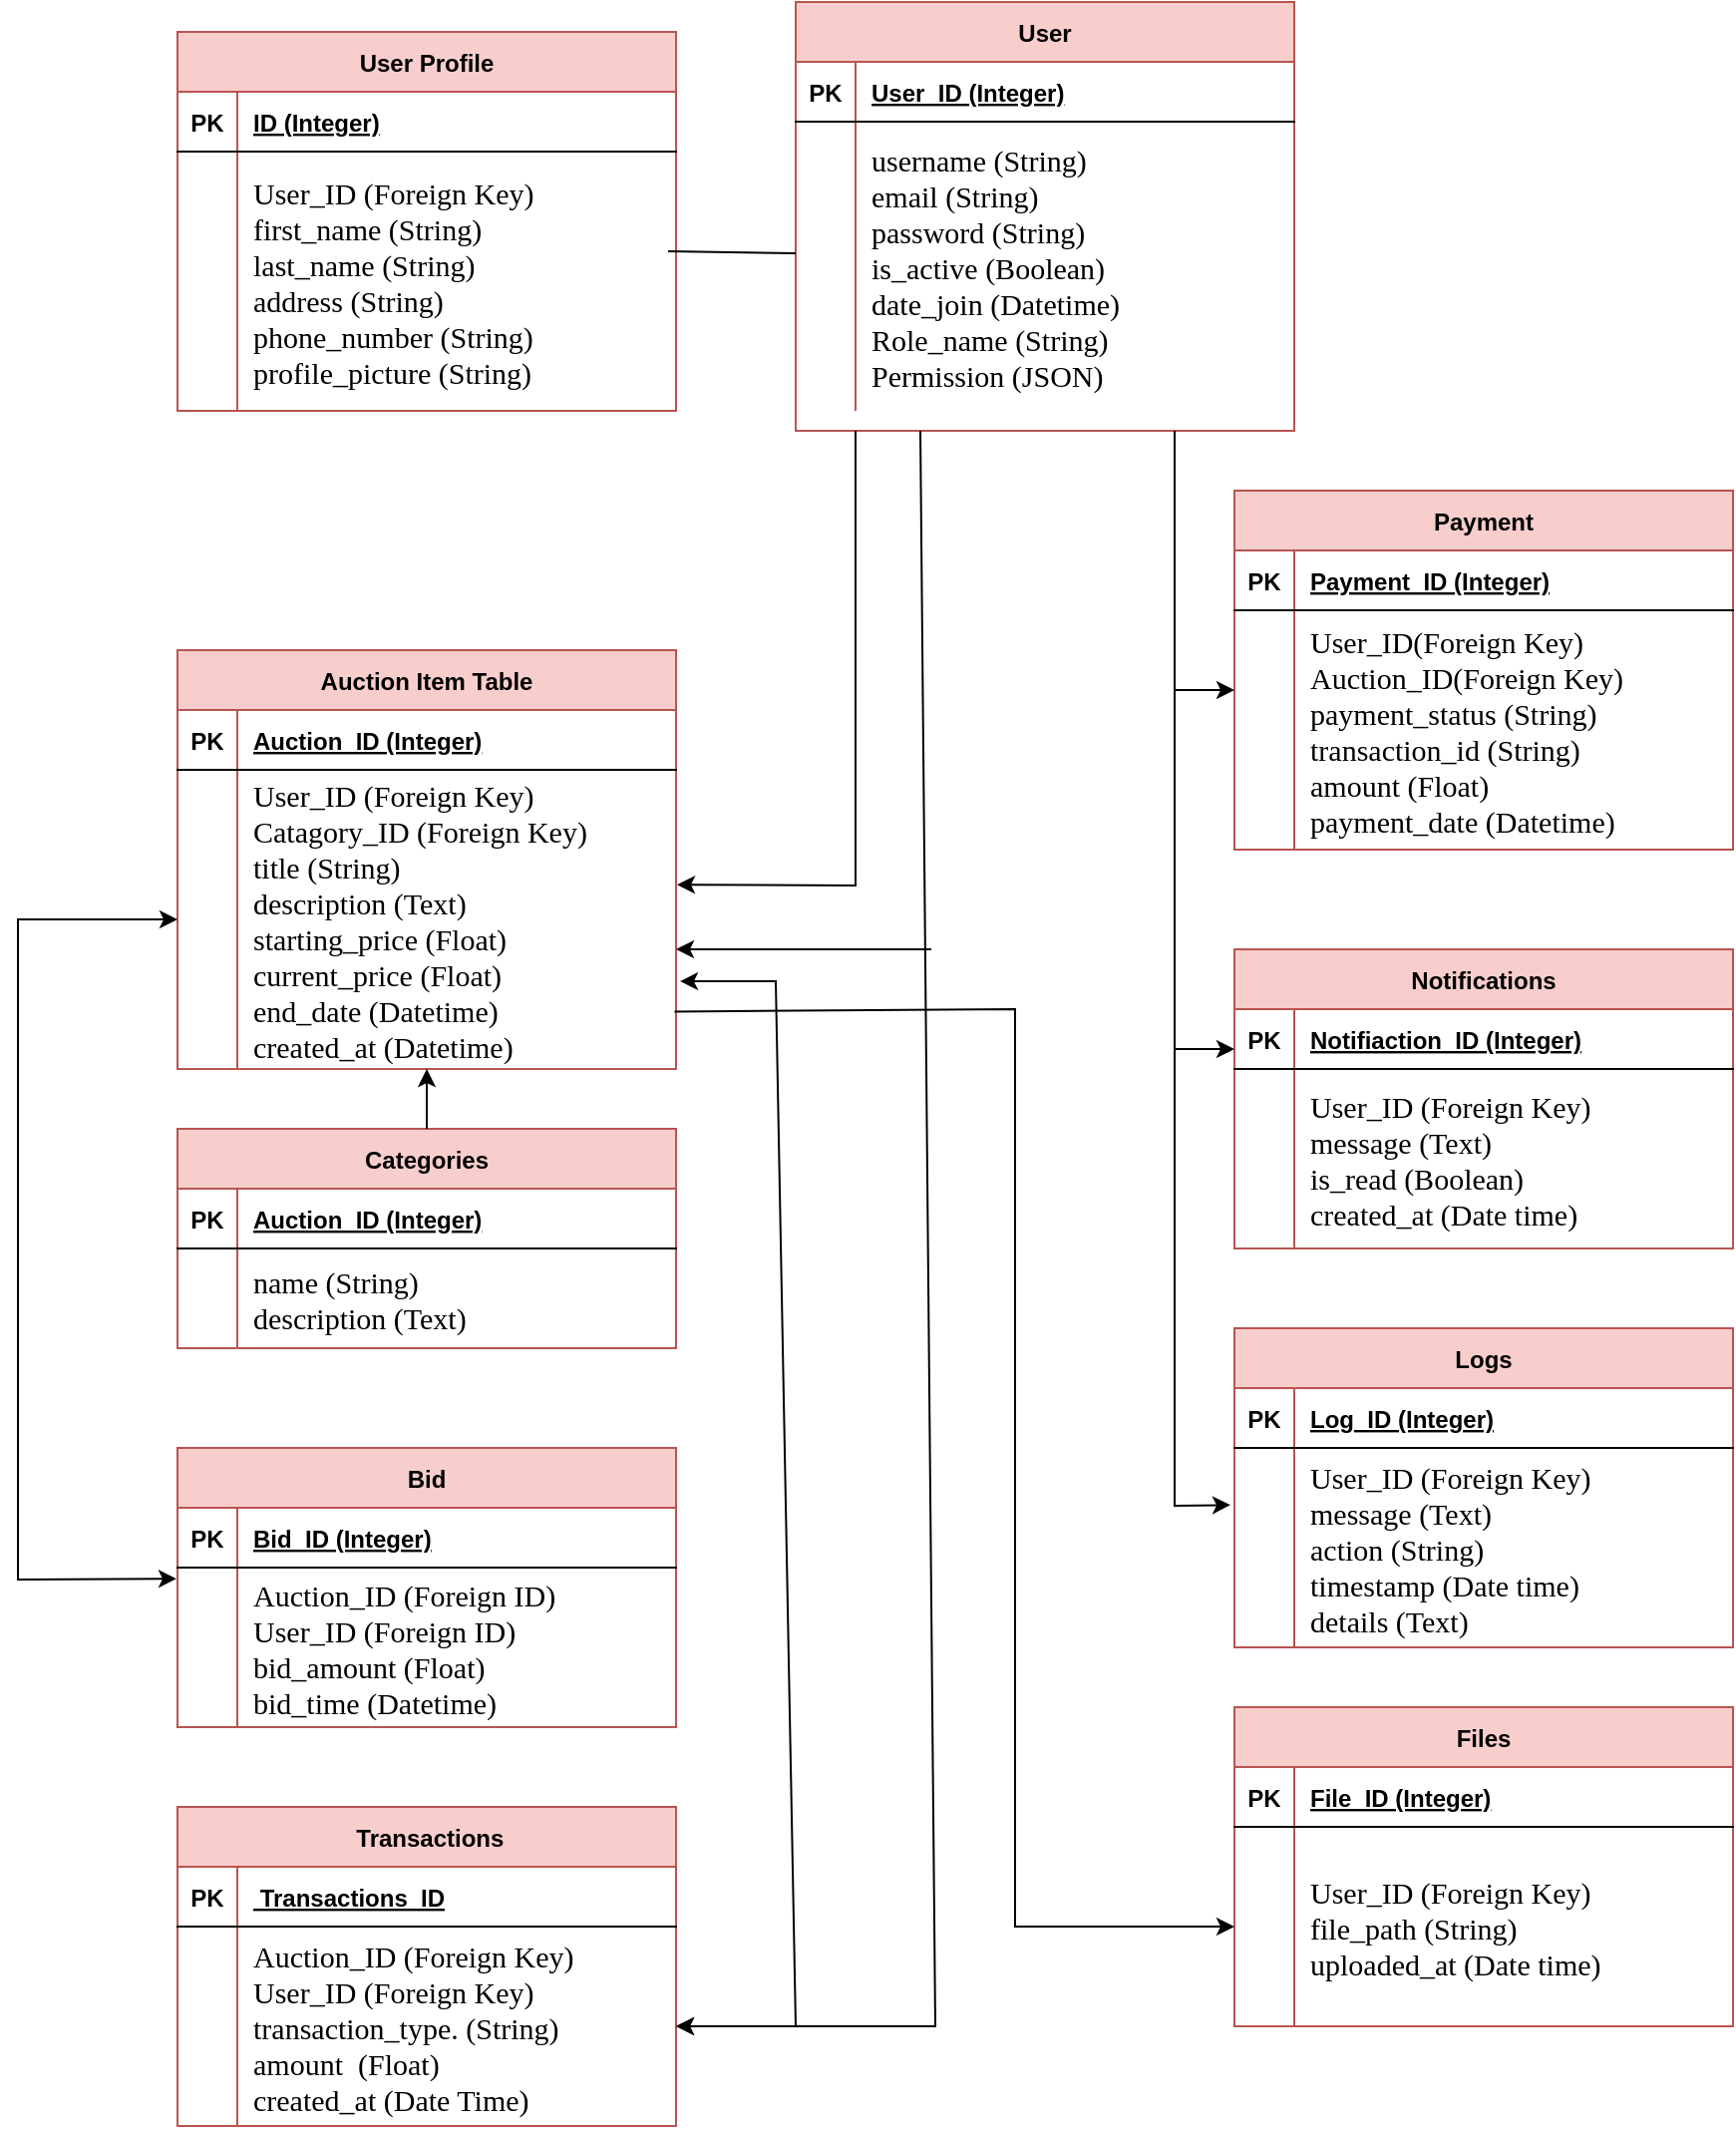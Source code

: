<mxfile version="25.0.3">
  <diagram id="R2lEEEUBdFMjLlhIrx00" name="Page-1">
    <mxGraphModel dx="1730" dy="468" grid="1" gridSize="10" guides="1" tooltips="1" connect="1" arrows="1" fold="1" page="1" pageScale="1" pageWidth="850" pageHeight="1100" math="0" shadow="0" extFonts="Permanent Marker^https://fonts.googleapis.com/css?family=Permanent+Marker">
      <root>
        <mxCell id="0" />
        <mxCell id="1" parent="0" />
        <mxCell id="C-vyLk0tnHw3VtMMgP7b-23" value="User" style="shape=table;startSize=30;container=1;collapsible=1;childLayout=tableLayout;fixedRows=1;rowLines=0;fontStyle=1;align=center;resizeLast=1;labelBackgroundColor=none;fillColor=#f8cecc;strokeColor=#b85450;" parent="1" vertex="1">
          <mxGeometry x="290" y="35" width="250" height="215" as="geometry" />
        </mxCell>
        <mxCell id="C-vyLk0tnHw3VtMMgP7b-24" value="" style="shape=partialRectangle;collapsible=0;dropTarget=0;pointerEvents=0;fillColor=none;points=[[0,0.5],[1,0.5]];portConstraint=eastwest;top=0;left=0;right=0;bottom=1;" parent="C-vyLk0tnHw3VtMMgP7b-23" vertex="1">
          <mxGeometry y="30" width="250" height="30" as="geometry" />
        </mxCell>
        <mxCell id="C-vyLk0tnHw3VtMMgP7b-25" value="PK" style="shape=partialRectangle;overflow=hidden;connectable=0;fillColor=none;top=0;left=0;bottom=0;right=0;fontStyle=1;" parent="C-vyLk0tnHw3VtMMgP7b-24" vertex="1">
          <mxGeometry width="30" height="30" as="geometry">
            <mxRectangle width="30" height="30" as="alternateBounds" />
          </mxGeometry>
        </mxCell>
        <mxCell id="C-vyLk0tnHw3VtMMgP7b-26" value="User_ID (Integer)" style="shape=partialRectangle;overflow=hidden;connectable=0;fillColor=none;top=0;left=0;bottom=0;right=0;align=left;spacingLeft=6;fontStyle=5;" parent="C-vyLk0tnHw3VtMMgP7b-24" vertex="1">
          <mxGeometry x="30" width="220" height="30" as="geometry">
            <mxRectangle width="220" height="30" as="alternateBounds" />
          </mxGeometry>
        </mxCell>
        <mxCell id="C-vyLk0tnHw3VtMMgP7b-27" value="" style="shape=partialRectangle;collapsible=0;dropTarget=0;pointerEvents=0;fillColor=none;points=[[0,0.5],[1,0.5]];portConstraint=eastwest;top=0;left=0;right=0;bottom=0;" parent="C-vyLk0tnHw3VtMMgP7b-23" vertex="1">
          <mxGeometry y="60" width="250" height="145" as="geometry" />
        </mxCell>
        <mxCell id="C-vyLk0tnHw3VtMMgP7b-28" value="" style="shape=partialRectangle;overflow=hidden;connectable=0;fillColor=none;top=0;left=0;bottom=0;right=0;" parent="C-vyLk0tnHw3VtMMgP7b-27" vertex="1">
          <mxGeometry width="30" height="145" as="geometry">
            <mxRectangle width="30" height="145" as="alternateBounds" />
          </mxGeometry>
        </mxCell>
        <mxCell id="C-vyLk0tnHw3VtMMgP7b-29" value="username (String)&#xa;email (String)&#xa;password (String)&#xa;is_active (Boolean)&#xa;date_join (Datetime)&#xa;Role_name (String)&#xa;Permission (JSON)" style="shape=partialRectangle;overflow=hidden;connectable=0;fillColor=none;top=0;left=0;bottom=0;right=0;align=left;spacingLeft=6;fontFamily=Times New Roman;fontSize=15;" parent="C-vyLk0tnHw3VtMMgP7b-27" vertex="1">
          <mxGeometry x="30" width="220" height="145" as="geometry">
            <mxRectangle width="220" height="145" as="alternateBounds" />
          </mxGeometry>
        </mxCell>
        <mxCell id="zEQbieZbEumOUU0OMlaT-9" value="User Profile" style="shape=table;startSize=30;container=1;collapsible=1;childLayout=tableLayout;fixedRows=1;rowLines=0;fontStyle=1;align=center;resizeLast=1;fillColor=#f8cecc;strokeColor=#b85450;" parent="1" vertex="1">
          <mxGeometry x="-20" y="50" width="250" height="190" as="geometry" />
        </mxCell>
        <mxCell id="zEQbieZbEumOUU0OMlaT-10" value="" style="shape=partialRectangle;collapsible=0;dropTarget=0;pointerEvents=0;fillColor=none;points=[[0,0.5],[1,0.5]];portConstraint=eastwest;top=0;left=0;right=0;bottom=1;" parent="zEQbieZbEumOUU0OMlaT-9" vertex="1">
          <mxGeometry y="30" width="250" height="30" as="geometry" />
        </mxCell>
        <mxCell id="zEQbieZbEumOUU0OMlaT-11" value="PK" style="shape=partialRectangle;overflow=hidden;connectable=0;fillColor=none;top=0;left=0;bottom=0;right=0;fontStyle=1;" parent="zEQbieZbEumOUU0OMlaT-10" vertex="1">
          <mxGeometry width="30" height="30" as="geometry">
            <mxRectangle width="30" height="30" as="alternateBounds" />
          </mxGeometry>
        </mxCell>
        <mxCell id="zEQbieZbEumOUU0OMlaT-12" value="ID (Integer)" style="shape=partialRectangle;overflow=hidden;connectable=0;fillColor=none;top=0;left=0;bottom=0;right=0;align=left;spacingLeft=6;fontStyle=5;" parent="zEQbieZbEumOUU0OMlaT-10" vertex="1">
          <mxGeometry x="30" width="220" height="30" as="geometry">
            <mxRectangle width="220" height="30" as="alternateBounds" />
          </mxGeometry>
        </mxCell>
        <mxCell id="zEQbieZbEumOUU0OMlaT-13" value="" style="shape=partialRectangle;collapsible=0;dropTarget=0;pointerEvents=0;fillColor=none;points=[[0,0.5],[1,0.5]];portConstraint=eastwest;top=0;left=0;right=0;bottom=0;" parent="zEQbieZbEumOUU0OMlaT-9" vertex="1">
          <mxGeometry y="60" width="250" height="130" as="geometry" />
        </mxCell>
        <mxCell id="zEQbieZbEumOUU0OMlaT-14" value="" style="shape=partialRectangle;overflow=hidden;connectable=0;fillColor=none;top=0;left=0;bottom=0;right=0;" parent="zEQbieZbEumOUU0OMlaT-13" vertex="1">
          <mxGeometry width="30" height="130" as="geometry">
            <mxRectangle width="30" height="130" as="alternateBounds" />
          </mxGeometry>
        </mxCell>
        <mxCell id="zEQbieZbEumOUU0OMlaT-15" value="User_ID (Foreign Key)&#xa;first_name (String)&#xa;last_name (String)&#xa;address (String)&#xa;phone_number (String)&#xa;profile_picture (String)" style="shape=partialRectangle;overflow=hidden;connectable=0;fillColor=none;top=0;left=0;bottom=0;right=0;align=left;spacingLeft=6;fontFamily=Times New Roman;fontSize=15;labelBackgroundColor=default;" parent="zEQbieZbEumOUU0OMlaT-13" vertex="1">
          <mxGeometry x="30" width="220" height="130" as="geometry">
            <mxRectangle width="220" height="130" as="alternateBounds" />
          </mxGeometry>
        </mxCell>
        <mxCell id="zEQbieZbEumOUU0OMlaT-16" value="Bid" style="shape=table;startSize=30;container=1;collapsible=1;childLayout=tableLayout;fixedRows=1;rowLines=0;fontStyle=1;align=center;resizeLast=1;fillColor=#f8cecc;strokeColor=#b85450;" parent="1" vertex="1">
          <mxGeometry x="-20" y="760" width="250" height="140" as="geometry" />
        </mxCell>
        <mxCell id="zEQbieZbEumOUU0OMlaT-17" value="" style="shape=partialRectangle;collapsible=0;dropTarget=0;pointerEvents=0;fillColor=none;points=[[0,0.5],[1,0.5]];portConstraint=eastwest;top=0;left=0;right=0;bottom=1;" parent="zEQbieZbEumOUU0OMlaT-16" vertex="1">
          <mxGeometry y="30" width="250" height="30" as="geometry" />
        </mxCell>
        <mxCell id="zEQbieZbEumOUU0OMlaT-18" value="PK" style="shape=partialRectangle;overflow=hidden;connectable=0;fillColor=none;top=0;left=0;bottom=0;right=0;fontStyle=1;" parent="zEQbieZbEumOUU0OMlaT-17" vertex="1">
          <mxGeometry width="30" height="30" as="geometry">
            <mxRectangle width="30" height="30" as="alternateBounds" />
          </mxGeometry>
        </mxCell>
        <mxCell id="zEQbieZbEumOUU0OMlaT-19" value="Bid_ID (Integer)" style="shape=partialRectangle;overflow=hidden;connectable=0;fillColor=none;top=0;left=0;bottom=0;right=0;align=left;spacingLeft=6;fontStyle=5;" parent="zEQbieZbEumOUU0OMlaT-17" vertex="1">
          <mxGeometry x="30" width="220" height="30" as="geometry">
            <mxRectangle width="220" height="30" as="alternateBounds" />
          </mxGeometry>
        </mxCell>
        <mxCell id="zEQbieZbEumOUU0OMlaT-20" value="" style="shape=partialRectangle;collapsible=0;dropTarget=0;pointerEvents=0;fillColor=none;points=[[0,0.5],[1,0.5]];portConstraint=eastwest;top=0;left=0;right=0;bottom=0;" parent="zEQbieZbEumOUU0OMlaT-16" vertex="1">
          <mxGeometry y="60" width="250" height="80" as="geometry" />
        </mxCell>
        <mxCell id="zEQbieZbEumOUU0OMlaT-21" value="" style="shape=partialRectangle;overflow=hidden;connectable=0;fillColor=none;top=0;left=0;bottom=0;right=0;" parent="zEQbieZbEumOUU0OMlaT-20" vertex="1">
          <mxGeometry width="30" height="80" as="geometry">
            <mxRectangle width="30" height="80" as="alternateBounds" />
          </mxGeometry>
        </mxCell>
        <mxCell id="zEQbieZbEumOUU0OMlaT-22" value="Auction_ID (Foreign ID)&#xa;User_ID (Foreign ID)&#xa;bid_amount (Float)&#xa;bid_time (Datetime)" style="shape=partialRectangle;overflow=hidden;connectable=0;fillColor=none;top=0;left=0;bottom=0;right=0;align=left;spacingLeft=6;fontFamily=Times New Roman;fontSize=15;" parent="zEQbieZbEumOUU0OMlaT-20" vertex="1">
          <mxGeometry x="30" width="220" height="80" as="geometry">
            <mxRectangle width="220" height="80" as="alternateBounds" />
          </mxGeometry>
        </mxCell>
        <mxCell id="zEQbieZbEumOUU0OMlaT-23" value="Categories" style="shape=table;startSize=30;container=1;collapsible=1;childLayout=tableLayout;fixedRows=1;rowLines=0;fontStyle=1;align=center;resizeLast=1;fillColor=#f8cecc;strokeColor=#b85450;" parent="1" vertex="1">
          <mxGeometry x="-20" y="600" width="250" height="110" as="geometry" />
        </mxCell>
        <mxCell id="zEQbieZbEumOUU0OMlaT-24" value="" style="shape=partialRectangle;collapsible=0;dropTarget=0;pointerEvents=0;fillColor=none;points=[[0,0.5],[1,0.5]];portConstraint=eastwest;top=0;left=0;right=0;bottom=1;" parent="zEQbieZbEumOUU0OMlaT-23" vertex="1">
          <mxGeometry y="30" width="250" height="30" as="geometry" />
        </mxCell>
        <mxCell id="zEQbieZbEumOUU0OMlaT-25" value="PK" style="shape=partialRectangle;overflow=hidden;connectable=0;fillColor=none;top=0;left=0;bottom=0;right=0;fontStyle=1;" parent="zEQbieZbEumOUU0OMlaT-24" vertex="1">
          <mxGeometry width="30" height="30" as="geometry">
            <mxRectangle width="30" height="30" as="alternateBounds" />
          </mxGeometry>
        </mxCell>
        <mxCell id="zEQbieZbEumOUU0OMlaT-26" value="Auction_ID (Integer)" style="shape=partialRectangle;overflow=hidden;connectable=0;fillColor=none;top=0;left=0;bottom=0;right=0;align=left;spacingLeft=6;fontStyle=5;" parent="zEQbieZbEumOUU0OMlaT-24" vertex="1">
          <mxGeometry x="30" width="220" height="30" as="geometry">
            <mxRectangle width="220" height="30" as="alternateBounds" />
          </mxGeometry>
        </mxCell>
        <mxCell id="zEQbieZbEumOUU0OMlaT-27" value="" style="shape=partialRectangle;collapsible=0;dropTarget=0;pointerEvents=0;fillColor=none;points=[[0,0.5],[1,0.5]];portConstraint=eastwest;top=0;left=0;right=0;bottom=0;" parent="zEQbieZbEumOUU0OMlaT-23" vertex="1">
          <mxGeometry y="60" width="250" height="50" as="geometry" />
        </mxCell>
        <mxCell id="zEQbieZbEumOUU0OMlaT-28" value="" style="shape=partialRectangle;overflow=hidden;connectable=0;fillColor=none;top=0;left=0;bottom=0;right=0;" parent="zEQbieZbEumOUU0OMlaT-27" vertex="1">
          <mxGeometry width="30" height="50" as="geometry">
            <mxRectangle width="30" height="50" as="alternateBounds" />
          </mxGeometry>
        </mxCell>
        <mxCell id="zEQbieZbEumOUU0OMlaT-29" value="name (String)&#xa;description (Text)" style="shape=partialRectangle;overflow=hidden;connectable=0;fillColor=none;top=0;left=0;bottom=0;right=0;align=left;spacingLeft=6;fontFamily=Times New Roman;fontSize=15;" parent="zEQbieZbEumOUU0OMlaT-27" vertex="1">
          <mxGeometry x="30" width="220" height="50" as="geometry">
            <mxRectangle width="220" height="50" as="alternateBounds" />
          </mxGeometry>
        </mxCell>
        <mxCell id="zEQbieZbEumOUU0OMlaT-30" value="Auction Item Table" style="shape=table;startSize=30;container=1;collapsible=1;childLayout=tableLayout;fixedRows=1;rowLines=0;fontStyle=1;align=center;resizeLast=1;fillColor=#f8cecc;strokeColor=#b85450;" parent="1" vertex="1">
          <mxGeometry x="-20" y="360" width="250" height="210" as="geometry" />
        </mxCell>
        <mxCell id="zEQbieZbEumOUU0OMlaT-31" value="" style="shape=partialRectangle;collapsible=0;dropTarget=0;pointerEvents=0;fillColor=none;points=[[0,0.5],[1,0.5]];portConstraint=eastwest;top=0;left=0;right=0;bottom=1;" parent="zEQbieZbEumOUU0OMlaT-30" vertex="1">
          <mxGeometry y="30" width="250" height="30" as="geometry" />
        </mxCell>
        <mxCell id="zEQbieZbEumOUU0OMlaT-32" value="PK" style="shape=partialRectangle;overflow=hidden;connectable=0;fillColor=none;top=0;left=0;bottom=0;right=0;fontStyle=1;" parent="zEQbieZbEumOUU0OMlaT-31" vertex="1">
          <mxGeometry width="30" height="30" as="geometry">
            <mxRectangle width="30" height="30" as="alternateBounds" />
          </mxGeometry>
        </mxCell>
        <mxCell id="zEQbieZbEumOUU0OMlaT-33" value="Auction_ID (Integer)" style="shape=partialRectangle;overflow=hidden;connectable=0;fillColor=none;top=0;left=0;bottom=0;right=0;align=left;spacingLeft=6;fontStyle=5;" parent="zEQbieZbEumOUU0OMlaT-31" vertex="1">
          <mxGeometry x="30" width="220" height="30" as="geometry">
            <mxRectangle width="220" height="30" as="alternateBounds" />
          </mxGeometry>
        </mxCell>
        <mxCell id="zEQbieZbEumOUU0OMlaT-34" value="" style="shape=partialRectangle;collapsible=0;dropTarget=0;pointerEvents=0;fillColor=none;points=[[0,0.5],[1,0.5]];portConstraint=eastwest;top=0;left=0;right=0;bottom=0;" parent="zEQbieZbEumOUU0OMlaT-30" vertex="1">
          <mxGeometry y="60" width="250" height="150" as="geometry" />
        </mxCell>
        <mxCell id="zEQbieZbEumOUU0OMlaT-35" value="" style="shape=partialRectangle;overflow=hidden;connectable=0;fillColor=none;top=0;left=0;bottom=0;right=0;" parent="zEQbieZbEumOUU0OMlaT-34" vertex="1">
          <mxGeometry width="30" height="150" as="geometry">
            <mxRectangle width="30" height="150" as="alternateBounds" />
          </mxGeometry>
        </mxCell>
        <mxCell id="zEQbieZbEumOUU0OMlaT-36" value="User_ID (Foreign Key)&#xa;Catagory_ID (Foreign Key)&#xa;title (String)&#xa;description (Text)&#xa;starting_price (Float)&#xa;current_price (Float)&#xa;end_date (Datetime)&#xa;created_at (Datetime)" style="shape=partialRectangle;overflow=hidden;connectable=0;fillColor=none;top=0;left=0;bottom=0;right=0;align=left;spacingLeft=6;fontFamily=Times New Roman;fontSize=15;" parent="zEQbieZbEumOUU0OMlaT-34" vertex="1">
          <mxGeometry x="30" width="220" height="150" as="geometry">
            <mxRectangle width="220" height="150" as="alternateBounds" />
          </mxGeometry>
        </mxCell>
        <mxCell id="zEQbieZbEumOUU0OMlaT-37" value="Payment" style="shape=table;startSize=30;container=1;collapsible=1;childLayout=tableLayout;fixedRows=1;rowLines=0;fontStyle=1;align=center;resizeLast=1;fillColor=#f8cecc;strokeColor=#b85450;" parent="1" vertex="1">
          <mxGeometry x="510" y="280" width="250" height="180" as="geometry" />
        </mxCell>
        <mxCell id="zEQbieZbEumOUU0OMlaT-38" value="" style="shape=partialRectangle;collapsible=0;dropTarget=0;pointerEvents=0;fillColor=none;points=[[0,0.5],[1,0.5]];portConstraint=eastwest;top=0;left=0;right=0;bottom=1;" parent="zEQbieZbEumOUU0OMlaT-37" vertex="1">
          <mxGeometry y="30" width="250" height="30" as="geometry" />
        </mxCell>
        <mxCell id="zEQbieZbEumOUU0OMlaT-39" value="PK" style="shape=partialRectangle;overflow=hidden;connectable=0;fillColor=none;top=0;left=0;bottom=0;right=0;fontStyle=1;" parent="zEQbieZbEumOUU0OMlaT-38" vertex="1">
          <mxGeometry width="30" height="30" as="geometry">
            <mxRectangle width="30" height="30" as="alternateBounds" />
          </mxGeometry>
        </mxCell>
        <mxCell id="zEQbieZbEumOUU0OMlaT-40" value="Payment_ID (Integer)" style="shape=partialRectangle;overflow=hidden;connectable=0;fillColor=none;top=0;left=0;bottom=0;right=0;align=left;spacingLeft=6;fontStyle=5;" parent="zEQbieZbEumOUU0OMlaT-38" vertex="1">
          <mxGeometry x="30" width="220" height="30" as="geometry">
            <mxRectangle width="220" height="30" as="alternateBounds" />
          </mxGeometry>
        </mxCell>
        <mxCell id="zEQbieZbEumOUU0OMlaT-41" value="" style="shape=partialRectangle;collapsible=0;dropTarget=0;pointerEvents=0;fillColor=none;points=[[0,0.5],[1,0.5]];portConstraint=eastwest;top=0;left=0;right=0;bottom=0;" parent="zEQbieZbEumOUU0OMlaT-37" vertex="1">
          <mxGeometry y="60" width="250" height="120" as="geometry" />
        </mxCell>
        <mxCell id="zEQbieZbEumOUU0OMlaT-42" value="" style="shape=partialRectangle;overflow=hidden;connectable=0;fillColor=none;top=0;left=0;bottom=0;right=0;" parent="zEQbieZbEumOUU0OMlaT-41" vertex="1">
          <mxGeometry width="30" height="120" as="geometry">
            <mxRectangle width="30" height="120" as="alternateBounds" />
          </mxGeometry>
        </mxCell>
        <mxCell id="zEQbieZbEumOUU0OMlaT-43" value="User_ID(Foreign Key)&#xa;Auction_ID(Foreign Key)&#xa;payment_status (String)&#xa;transaction_id (String)&#xa;amount (Float)&#xa;payment_date (Datetime)" style="shape=partialRectangle;overflow=hidden;connectable=0;fillColor=none;top=0;left=0;bottom=0;right=0;align=left;spacingLeft=6;fontFamily=Times New Roman;fontSize=15;" parent="zEQbieZbEumOUU0OMlaT-41" vertex="1">
          <mxGeometry x="30" width="220" height="120" as="geometry">
            <mxRectangle width="220" height="120" as="alternateBounds" />
          </mxGeometry>
        </mxCell>
        <mxCell id="zEQbieZbEumOUU0OMlaT-44" value="Notifications" style="shape=table;startSize=30;container=1;collapsible=1;childLayout=tableLayout;fixedRows=1;rowLines=0;fontStyle=1;align=center;resizeLast=1;fillColor=#f8cecc;strokeColor=#b85450;" parent="1" vertex="1">
          <mxGeometry x="510" y="510" width="250" height="150" as="geometry" />
        </mxCell>
        <mxCell id="zEQbieZbEumOUU0OMlaT-45" value="" style="shape=partialRectangle;collapsible=0;dropTarget=0;pointerEvents=0;fillColor=none;points=[[0,0.5],[1,0.5]];portConstraint=eastwest;top=0;left=0;right=0;bottom=1;" parent="zEQbieZbEumOUU0OMlaT-44" vertex="1">
          <mxGeometry y="30" width="250" height="30" as="geometry" />
        </mxCell>
        <mxCell id="zEQbieZbEumOUU0OMlaT-46" value="PK" style="shape=partialRectangle;overflow=hidden;connectable=0;fillColor=none;top=0;left=0;bottom=0;right=0;fontStyle=1;" parent="zEQbieZbEumOUU0OMlaT-45" vertex="1">
          <mxGeometry width="30" height="30" as="geometry">
            <mxRectangle width="30" height="30" as="alternateBounds" />
          </mxGeometry>
        </mxCell>
        <mxCell id="zEQbieZbEumOUU0OMlaT-47" value="Notifiaction_ID (Integer)" style="shape=partialRectangle;overflow=hidden;connectable=0;fillColor=none;top=0;left=0;bottom=0;right=0;align=left;spacingLeft=6;fontStyle=5;" parent="zEQbieZbEumOUU0OMlaT-45" vertex="1">
          <mxGeometry x="30" width="220" height="30" as="geometry">
            <mxRectangle width="220" height="30" as="alternateBounds" />
          </mxGeometry>
        </mxCell>
        <mxCell id="zEQbieZbEumOUU0OMlaT-48" value="" style="shape=partialRectangle;collapsible=0;dropTarget=0;pointerEvents=0;fillColor=none;points=[[0,0.5],[1,0.5]];portConstraint=eastwest;top=0;left=0;right=0;bottom=0;" parent="zEQbieZbEumOUU0OMlaT-44" vertex="1">
          <mxGeometry y="60" width="250" height="90" as="geometry" />
        </mxCell>
        <mxCell id="zEQbieZbEumOUU0OMlaT-49" value="" style="shape=partialRectangle;overflow=hidden;connectable=0;fillColor=none;top=0;left=0;bottom=0;right=0;" parent="zEQbieZbEumOUU0OMlaT-48" vertex="1">
          <mxGeometry width="30" height="90" as="geometry">
            <mxRectangle width="30" height="90" as="alternateBounds" />
          </mxGeometry>
        </mxCell>
        <mxCell id="zEQbieZbEumOUU0OMlaT-50" value="User_ID (Foreign Key)&#xa;message (Text)&#xa;is_read (Boolean)&#xa;created_at (Date time)" style="shape=partialRectangle;overflow=hidden;connectable=0;fillColor=none;top=0;left=0;bottom=0;right=0;align=left;spacingLeft=6;fontFamily=Times New Roman;fontSize=15;" parent="zEQbieZbEumOUU0OMlaT-48" vertex="1">
          <mxGeometry x="30" width="220" height="90" as="geometry">
            <mxRectangle width="220" height="90" as="alternateBounds" />
          </mxGeometry>
        </mxCell>
        <mxCell id="zEQbieZbEumOUU0OMlaT-51" value="Logs" style="shape=table;startSize=30;container=1;collapsible=1;childLayout=tableLayout;fixedRows=1;rowLines=0;fontStyle=1;align=center;resizeLast=1;fillColor=#f8cecc;strokeColor=#b85450;" parent="1" vertex="1">
          <mxGeometry x="510" y="700" width="250" height="160" as="geometry" />
        </mxCell>
        <mxCell id="zEQbieZbEumOUU0OMlaT-52" value="" style="shape=partialRectangle;collapsible=0;dropTarget=0;pointerEvents=0;fillColor=none;points=[[0,0.5],[1,0.5]];portConstraint=eastwest;top=0;left=0;right=0;bottom=1;" parent="zEQbieZbEumOUU0OMlaT-51" vertex="1">
          <mxGeometry y="30" width="250" height="30" as="geometry" />
        </mxCell>
        <mxCell id="zEQbieZbEumOUU0OMlaT-53" value="PK" style="shape=partialRectangle;overflow=hidden;connectable=0;fillColor=none;top=0;left=0;bottom=0;right=0;fontStyle=1;" parent="zEQbieZbEumOUU0OMlaT-52" vertex="1">
          <mxGeometry width="30" height="30" as="geometry">
            <mxRectangle width="30" height="30" as="alternateBounds" />
          </mxGeometry>
        </mxCell>
        <mxCell id="zEQbieZbEumOUU0OMlaT-54" value="Log_ID (Integer)" style="shape=partialRectangle;overflow=hidden;connectable=0;fillColor=none;top=0;left=0;bottom=0;right=0;align=left;spacingLeft=6;fontStyle=5;" parent="zEQbieZbEumOUU0OMlaT-52" vertex="1">
          <mxGeometry x="30" width="220" height="30" as="geometry">
            <mxRectangle width="220" height="30" as="alternateBounds" />
          </mxGeometry>
        </mxCell>
        <mxCell id="zEQbieZbEumOUU0OMlaT-55" value="" style="shape=partialRectangle;collapsible=0;dropTarget=0;pointerEvents=0;fillColor=none;points=[[0,0.5],[1,0.5]];portConstraint=eastwest;top=0;left=0;right=0;bottom=0;" parent="zEQbieZbEumOUU0OMlaT-51" vertex="1">
          <mxGeometry y="60" width="250" height="100" as="geometry" />
        </mxCell>
        <mxCell id="zEQbieZbEumOUU0OMlaT-56" value="" style="shape=partialRectangle;overflow=hidden;connectable=0;fillColor=none;top=0;left=0;bottom=0;right=0;" parent="zEQbieZbEumOUU0OMlaT-55" vertex="1">
          <mxGeometry width="30" height="100" as="geometry">
            <mxRectangle width="30" height="100" as="alternateBounds" />
          </mxGeometry>
        </mxCell>
        <mxCell id="zEQbieZbEumOUU0OMlaT-57" value="User_ID (Foreign Key)&#xa;message (Text)&#xa;action (String)&#xa;timestamp (Date time)&#xa;details (Text)" style="shape=partialRectangle;overflow=hidden;connectable=0;fillColor=none;top=0;left=0;bottom=0;right=0;align=left;spacingLeft=6;fontFamily=Times New Roman;fontSize=15;" parent="zEQbieZbEumOUU0OMlaT-55" vertex="1">
          <mxGeometry x="30" width="220" height="100" as="geometry">
            <mxRectangle width="220" height="100" as="alternateBounds" />
          </mxGeometry>
        </mxCell>
        <mxCell id="zEQbieZbEumOUU0OMlaT-58" value=" Transactions" style="shape=table;startSize=30;container=1;collapsible=1;childLayout=tableLayout;fixedRows=1;rowLines=0;fontStyle=1;align=center;resizeLast=1;fillColor=#f8cecc;strokeColor=#b85450;" parent="1" vertex="1">
          <mxGeometry x="-20" y="940" width="250" height="160" as="geometry" />
        </mxCell>
        <mxCell id="zEQbieZbEumOUU0OMlaT-59" value="" style="shape=partialRectangle;collapsible=0;dropTarget=0;pointerEvents=0;fillColor=none;points=[[0,0.5],[1,0.5]];portConstraint=eastwest;top=0;left=0;right=0;bottom=1;" parent="zEQbieZbEumOUU0OMlaT-58" vertex="1">
          <mxGeometry y="30" width="250" height="30" as="geometry" />
        </mxCell>
        <mxCell id="zEQbieZbEumOUU0OMlaT-60" value="PK" style="shape=partialRectangle;overflow=hidden;connectable=0;fillColor=none;top=0;left=0;bottom=0;right=0;fontStyle=1;" parent="zEQbieZbEumOUU0OMlaT-59" vertex="1">
          <mxGeometry width="30" height="30" as="geometry">
            <mxRectangle width="30" height="30" as="alternateBounds" />
          </mxGeometry>
        </mxCell>
        <mxCell id="zEQbieZbEumOUU0OMlaT-61" value=" Transactions_ID" style="shape=partialRectangle;overflow=hidden;connectable=0;fillColor=none;top=0;left=0;bottom=0;right=0;align=left;spacingLeft=6;fontStyle=5;" parent="zEQbieZbEumOUU0OMlaT-59" vertex="1">
          <mxGeometry x="30" width="220" height="30" as="geometry">
            <mxRectangle width="220" height="30" as="alternateBounds" />
          </mxGeometry>
        </mxCell>
        <mxCell id="zEQbieZbEumOUU0OMlaT-62" value="" style="shape=partialRectangle;collapsible=0;dropTarget=0;pointerEvents=0;fillColor=none;points=[[0,0.5],[1,0.5]];portConstraint=eastwest;top=0;left=0;right=0;bottom=0;" parent="zEQbieZbEumOUU0OMlaT-58" vertex="1">
          <mxGeometry y="60" width="250" height="100" as="geometry" />
        </mxCell>
        <mxCell id="zEQbieZbEumOUU0OMlaT-63" value="" style="shape=partialRectangle;overflow=hidden;connectable=0;fillColor=none;top=0;left=0;bottom=0;right=0;" parent="zEQbieZbEumOUU0OMlaT-62" vertex="1">
          <mxGeometry width="30" height="100" as="geometry">
            <mxRectangle width="30" height="100" as="alternateBounds" />
          </mxGeometry>
        </mxCell>
        <mxCell id="zEQbieZbEumOUU0OMlaT-64" value="Auction_ID (Foreign Key)&#xa;User_ID (Foreign Key)&#xa;transaction_type. (String)&#xa;amount  (Float)&#xa;created_at (Date Time)" style="shape=partialRectangle;overflow=hidden;connectable=0;fillColor=none;top=0;left=0;bottom=0;right=0;align=left;spacingLeft=6;fontFamily=Times New Roman;fontSize=15;" parent="zEQbieZbEumOUU0OMlaT-62" vertex="1">
          <mxGeometry x="30" width="220" height="100" as="geometry">
            <mxRectangle width="220" height="100" as="alternateBounds" />
          </mxGeometry>
        </mxCell>
        <mxCell id="zEQbieZbEumOUU0OMlaT-65" value="Files" style="shape=table;startSize=30;container=1;collapsible=1;childLayout=tableLayout;fixedRows=1;rowLines=0;fontStyle=1;align=center;resizeLast=1;fillColor=#f8cecc;strokeColor=#b85450;" parent="1" vertex="1">
          <mxGeometry x="510" y="890" width="250" height="160" as="geometry" />
        </mxCell>
        <mxCell id="zEQbieZbEumOUU0OMlaT-66" value="" style="shape=partialRectangle;collapsible=0;dropTarget=0;pointerEvents=0;fillColor=none;points=[[0,0.5],[1,0.5]];portConstraint=eastwest;top=0;left=0;right=0;bottom=1;" parent="zEQbieZbEumOUU0OMlaT-65" vertex="1">
          <mxGeometry y="30" width="250" height="30" as="geometry" />
        </mxCell>
        <mxCell id="zEQbieZbEumOUU0OMlaT-67" value="PK" style="shape=partialRectangle;overflow=hidden;connectable=0;fillColor=none;top=0;left=0;bottom=0;right=0;fontStyle=1;" parent="zEQbieZbEumOUU0OMlaT-66" vertex="1">
          <mxGeometry width="30" height="30" as="geometry">
            <mxRectangle width="30" height="30" as="alternateBounds" />
          </mxGeometry>
        </mxCell>
        <mxCell id="zEQbieZbEumOUU0OMlaT-68" value="File_ID (Integer)" style="shape=partialRectangle;overflow=hidden;connectable=0;fillColor=none;top=0;left=0;bottom=0;right=0;align=left;spacingLeft=6;fontStyle=5;" parent="zEQbieZbEumOUU0OMlaT-66" vertex="1">
          <mxGeometry x="30" width="220" height="30" as="geometry">
            <mxRectangle width="220" height="30" as="alternateBounds" />
          </mxGeometry>
        </mxCell>
        <mxCell id="zEQbieZbEumOUU0OMlaT-69" value="" style="shape=partialRectangle;collapsible=0;dropTarget=0;pointerEvents=0;fillColor=none;points=[[0,0.5],[1,0.5]];portConstraint=eastwest;top=0;left=0;right=0;bottom=0;" parent="zEQbieZbEumOUU0OMlaT-65" vertex="1">
          <mxGeometry y="60" width="250" height="100" as="geometry" />
        </mxCell>
        <mxCell id="zEQbieZbEumOUU0OMlaT-70" value="" style="shape=partialRectangle;overflow=hidden;connectable=0;fillColor=none;top=0;left=0;bottom=0;right=0;" parent="zEQbieZbEumOUU0OMlaT-69" vertex="1">
          <mxGeometry width="30" height="100" as="geometry">
            <mxRectangle width="30" height="100" as="alternateBounds" />
          </mxGeometry>
        </mxCell>
        <mxCell id="zEQbieZbEumOUU0OMlaT-71" value="User_ID (Foreign Key)&#xa;file_path (String)&#xa;uploaded_at (Date time)" style="shape=partialRectangle;overflow=hidden;connectable=0;fillColor=none;top=0;left=0;bottom=0;right=0;align=left;spacingLeft=6;fontFamily=Times New Roman;fontSize=15;" parent="zEQbieZbEumOUU0OMlaT-69" vertex="1">
          <mxGeometry x="30" width="220" height="100" as="geometry">
            <mxRectangle width="220" height="100" as="alternateBounds" />
          </mxGeometry>
        </mxCell>
        <mxCell id="zEQbieZbEumOUU0OMlaT-77" value="" style="endArrow=classic;startArrow=classic;html=1;rounded=0;exitX=0;exitY=0.5;exitDx=0;exitDy=0;entryX=-0.002;entryY=0.07;entryDx=0;entryDy=0;entryPerimeter=0;" parent="1" source="zEQbieZbEumOUU0OMlaT-34" target="zEQbieZbEumOUU0OMlaT-20" edge="1">
          <mxGeometry width="50" height="50" relative="1" as="geometry">
            <mxPoint x="110" y="400" as="sourcePoint" />
            <mxPoint x="160" y="350" as="targetPoint" />
            <Array as="points">
              <mxPoint x="-100" y="495" />
              <mxPoint x="-100" y="580" />
              <mxPoint x="-100" y="826" />
            </Array>
          </mxGeometry>
        </mxCell>
        <mxCell id="zEQbieZbEumOUU0OMlaT-85" value="" style="endArrow=classic;startArrow=classic;html=1;rounded=0;exitX=1;exitY=0.5;exitDx=0;exitDy=0;entryX=1.008;entryY=0.707;entryDx=0;entryDy=0;entryPerimeter=0;" parent="1" source="zEQbieZbEumOUU0OMlaT-62" target="zEQbieZbEumOUU0OMlaT-34" edge="1">
          <mxGeometry width="50" height="50" relative="1" as="geometry">
            <mxPoint x="370" y="780" as="sourcePoint" />
            <mxPoint x="230" y="508" as="targetPoint" />
            <Array as="points">
              <mxPoint x="290" y="1050" />
              <mxPoint x="280" y="526" />
            </Array>
          </mxGeometry>
        </mxCell>
        <mxCell id="zEQbieZbEumOUU0OMlaT-86" value="" style="endArrow=classic;html=1;rounded=0;entryX=1;entryY=0.5;entryDx=0;entryDy=0;exitX=0.25;exitY=1;exitDx=0;exitDy=0;" parent="1" source="C-vyLk0tnHw3VtMMgP7b-23" target="zEQbieZbEumOUU0OMlaT-62" edge="1">
          <mxGeometry width="50" height="50" relative="1" as="geometry">
            <mxPoint x="360" y="530" as="sourcePoint" />
            <mxPoint x="420" y="600" as="targetPoint" />
            <Array as="points">
              <mxPoint x="360" y="1050" />
            </Array>
          </mxGeometry>
        </mxCell>
        <mxCell id="jRIQI0QIZLs4FNNDnzTM-1" value="" style="endArrow=none;html=1;rounded=0;exitX=1;exitY=0.5;exitDx=0;exitDy=0;entryX=0.016;entryY=0.007;entryDx=0;entryDy=0;entryPerimeter=0;" parent="1" edge="1">
          <mxGeometry width="50" height="50" relative="1" as="geometry">
            <mxPoint x="226" y="160" as="sourcePoint" />
            <mxPoint x="290" y="161.015" as="targetPoint" />
          </mxGeometry>
        </mxCell>
        <mxCell id="jRIQI0QIZLs4FNNDnzTM-3" value="" style="endArrow=classic;html=1;rounded=0;entryX=-0.008;entryY=0.286;entryDx=0;entryDy=0;entryPerimeter=0;" parent="1" target="zEQbieZbEumOUU0OMlaT-55" edge="1">
          <mxGeometry width="50" height="50" relative="1" as="geometry">
            <mxPoint x="480" y="250" as="sourcePoint" />
            <mxPoint x="480" y="920" as="targetPoint" />
            <Array as="points">
              <mxPoint x="480" y="789" />
            </Array>
          </mxGeometry>
        </mxCell>
        <mxCell id="jRIQI0QIZLs4FNNDnzTM-4" value="" style="endArrow=classic;html=1;rounded=0;" parent="1" edge="1">
          <mxGeometry width="50" height="50" relative="1" as="geometry">
            <mxPoint x="480" y="380" as="sourcePoint" />
            <mxPoint x="510" y="380" as="targetPoint" />
          </mxGeometry>
        </mxCell>
        <mxCell id="jRIQI0QIZLs4FNNDnzTM-5" value="" style="endArrow=classic;html=1;rounded=0;" parent="1" edge="1">
          <mxGeometry width="50" height="50" relative="1" as="geometry">
            <mxPoint x="480" y="560" as="sourcePoint" />
            <mxPoint x="510" y="560" as="targetPoint" />
          </mxGeometry>
        </mxCell>
        <mxCell id="jRIQI0QIZLs4FNNDnzTM-7" value="" style="endArrow=classic;html=1;rounded=0;" parent="1" edge="1">
          <mxGeometry width="50" height="50" relative="1" as="geometry">
            <mxPoint x="358" y="510" as="sourcePoint" />
            <mxPoint x="230" y="510" as="targetPoint" />
          </mxGeometry>
        </mxCell>
        <mxCell id="jRIQI0QIZLs4FNNDnzTM-8" value="" style="endArrow=classic;html=1;rounded=0;entryX=1.002;entryY=0.384;entryDx=0;entryDy=0;entryPerimeter=0;" parent="1" target="zEQbieZbEumOUU0OMlaT-34" edge="1">
          <mxGeometry width="50" height="50" relative="1" as="geometry">
            <mxPoint x="320" y="250" as="sourcePoint" />
            <mxPoint x="340" y="400" as="targetPoint" />
            <Array as="points">
              <mxPoint x="320" y="478" />
            </Array>
          </mxGeometry>
        </mxCell>
        <mxCell id="jRIQI0QIZLs4FNNDnzTM-9" value="" style="endArrow=classic;html=1;rounded=0;entryX=0;entryY=0.5;entryDx=0;entryDy=0;exitX=0.997;exitY=0.808;exitDx=0;exitDy=0;exitPerimeter=0;" parent="1" source="zEQbieZbEumOUU0OMlaT-34" target="zEQbieZbEumOUU0OMlaT-69" edge="1">
          <mxGeometry width="50" height="50" relative="1" as="geometry">
            <mxPoint x="234" y="440" as="sourcePoint" />
            <mxPoint x="340" y="640" as="targetPoint" />
            <Array as="points">
              <mxPoint x="400" y="540" />
              <mxPoint x="400" y="1000" />
            </Array>
          </mxGeometry>
        </mxCell>
        <mxCell id="TNPLVsbgqWiXsfJwQbba-1" value="" style="endArrow=classic;html=1;rounded=0;exitX=0.5;exitY=0;exitDx=0;exitDy=0;" edge="1" parent="1" source="zEQbieZbEumOUU0OMlaT-23" target="zEQbieZbEumOUU0OMlaT-34">
          <mxGeometry width="50" height="50" relative="1" as="geometry">
            <mxPoint x="320" y="470" as="sourcePoint" />
            <mxPoint x="370" y="420" as="targetPoint" />
          </mxGeometry>
        </mxCell>
      </root>
    </mxGraphModel>
  </diagram>
</mxfile>
